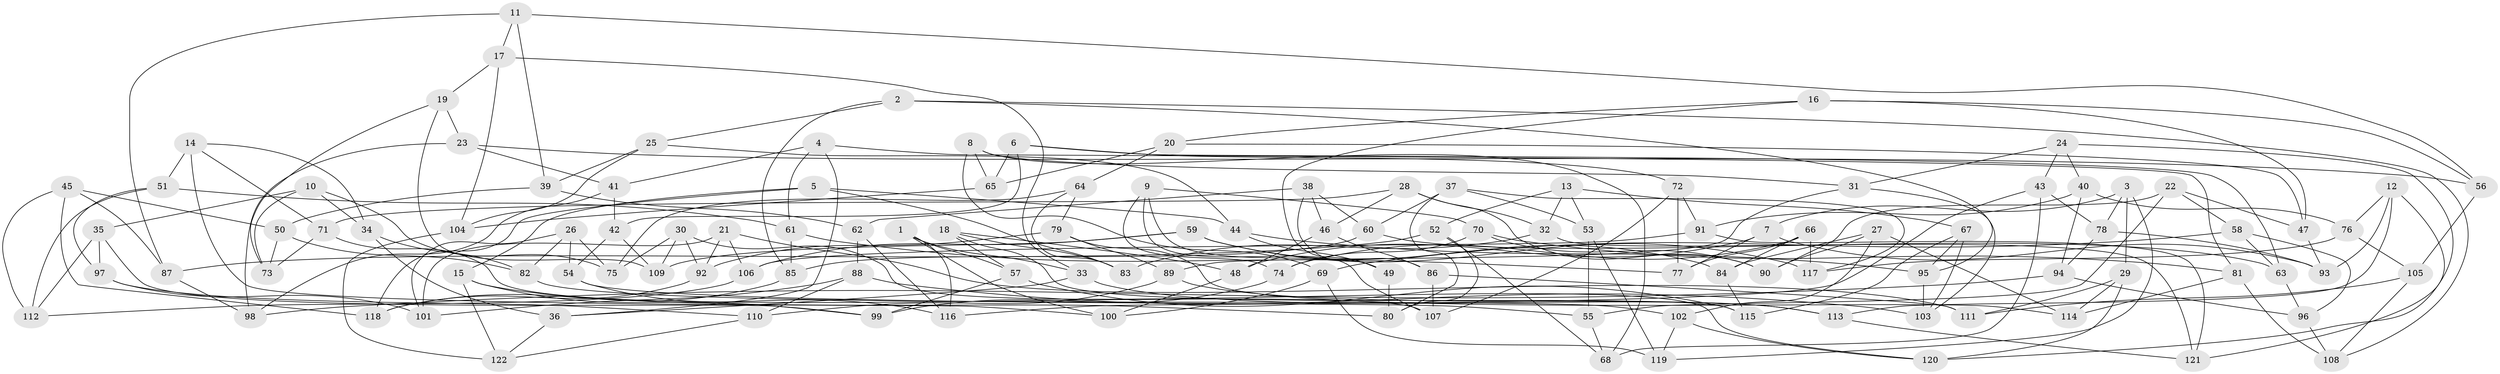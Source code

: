 // coarse degree distribution, {4: 0.5647058823529412, 5: 0.047058823529411764, 6: 0.38823529411764707}
// Generated by graph-tools (version 1.1) at 2025/52/02/27/25 19:52:34]
// undirected, 122 vertices, 244 edges
graph export_dot {
graph [start="1"]
  node [color=gray90,style=filled];
  1;
  2;
  3;
  4;
  5;
  6;
  7;
  8;
  9;
  10;
  11;
  12;
  13;
  14;
  15;
  16;
  17;
  18;
  19;
  20;
  21;
  22;
  23;
  24;
  25;
  26;
  27;
  28;
  29;
  30;
  31;
  32;
  33;
  34;
  35;
  36;
  37;
  38;
  39;
  40;
  41;
  42;
  43;
  44;
  45;
  46;
  47;
  48;
  49;
  50;
  51;
  52;
  53;
  54;
  55;
  56;
  57;
  58;
  59;
  60;
  61;
  62;
  63;
  64;
  65;
  66;
  67;
  68;
  69;
  70;
  71;
  72;
  73;
  74;
  75;
  76;
  77;
  78;
  79;
  80;
  81;
  82;
  83;
  84;
  85;
  86;
  87;
  88;
  89;
  90;
  91;
  92;
  93;
  94;
  95;
  96;
  97;
  98;
  99;
  100;
  101;
  102;
  103;
  104;
  105;
  106;
  107;
  108;
  109;
  110;
  111;
  112;
  113;
  114;
  115;
  116;
  117;
  118;
  119;
  120;
  121;
  122;
  1 -- 57;
  1 -- 116;
  1 -- 33;
  1 -- 100;
  2 -- 108;
  2 -- 85;
  2 -- 95;
  2 -- 25;
  3 -- 7;
  3 -- 78;
  3 -- 29;
  3 -- 119;
  4 -- 61;
  4 -- 36;
  4 -- 81;
  4 -- 41;
  5 -- 15;
  5 -- 118;
  5 -- 44;
  5 -- 83;
  6 -- 42;
  6 -- 63;
  6 -- 72;
  6 -- 65;
  7 -- 93;
  7 -- 48;
  7 -- 77;
  8 -- 31;
  8 -- 68;
  8 -- 65;
  8 -- 69;
  9 -- 107;
  9 -- 70;
  9 -- 49;
  9 -- 74;
  10 -- 35;
  10 -- 34;
  10 -- 75;
  10 -- 73;
  11 -- 17;
  11 -- 56;
  11 -- 87;
  11 -- 39;
  12 -- 121;
  12 -- 76;
  12 -- 93;
  12 -- 113;
  13 -- 52;
  13 -- 67;
  13 -- 32;
  13 -- 53;
  14 -- 71;
  14 -- 51;
  14 -- 100;
  14 -- 34;
  15 -- 122;
  15 -- 80;
  15 -- 99;
  16 -- 20;
  16 -- 49;
  16 -- 47;
  16 -- 56;
  17 -- 19;
  17 -- 104;
  17 -- 33;
  18 -- 48;
  18 -- 57;
  18 -- 83;
  18 -- 115;
  19 -- 73;
  19 -- 109;
  19 -- 23;
  20 -- 47;
  20 -- 64;
  20 -- 65;
  21 -- 111;
  21 -- 101;
  21 -- 106;
  21 -- 92;
  22 -- 55;
  22 -- 58;
  22 -- 47;
  22 -- 90;
  23 -- 41;
  23 -- 98;
  23 -- 56;
  24 -- 120;
  24 -- 43;
  24 -- 40;
  24 -- 31;
  25 -- 39;
  25 -- 104;
  25 -- 44;
  26 -- 75;
  26 -- 54;
  26 -- 82;
  26 -- 101;
  27 -- 114;
  27 -- 102;
  27 -- 90;
  27 -- 84;
  28 -- 32;
  28 -- 71;
  28 -- 90;
  28 -- 46;
  29 -- 120;
  29 -- 111;
  29 -- 114;
  30 -- 92;
  30 -- 75;
  30 -- 120;
  30 -- 109;
  31 -- 103;
  31 -- 89;
  32 -- 83;
  32 -- 121;
  33 -- 113;
  33 -- 36;
  34 -- 36;
  34 -- 82;
  35 -- 99;
  35 -- 112;
  35 -- 97;
  36 -- 122;
  37 -- 53;
  37 -- 117;
  37 -- 60;
  37 -- 80;
  38 -- 60;
  38 -- 46;
  38 -- 86;
  38 -- 62;
  39 -- 62;
  39 -- 50;
  40 -- 94;
  40 -- 76;
  40 -- 91;
  41 -- 42;
  41 -- 98;
  42 -- 109;
  42 -- 54;
  43 -- 116;
  43 -- 68;
  43 -- 78;
  44 -- 95;
  44 -- 49;
  45 -- 87;
  45 -- 50;
  45 -- 112;
  45 -- 118;
  46 -- 86;
  46 -- 48;
  47 -- 93;
  48 -- 100;
  49 -- 80;
  50 -- 73;
  50 -- 82;
  51 -- 97;
  51 -- 112;
  51 -- 61;
  52 -- 87;
  52 -- 80;
  52 -- 68;
  53 -- 119;
  53 -- 55;
  54 -- 116;
  54 -- 55;
  55 -- 68;
  56 -- 105;
  57 -- 99;
  57 -- 115;
  58 -- 63;
  58 -- 69;
  58 -- 96;
  59 -- 84;
  59 -- 106;
  59 -- 117;
  59 -- 109;
  60 -- 63;
  60 -- 85;
  61 -- 77;
  61 -- 85;
  62 -- 116;
  62 -- 88;
  63 -- 96;
  64 -- 79;
  64 -- 83;
  64 -- 75;
  65 -- 104;
  66 -- 84;
  66 -- 77;
  66 -- 74;
  66 -- 117;
  67 -- 103;
  67 -- 115;
  67 -- 95;
  69 -- 119;
  69 -- 100;
  70 -- 90;
  70 -- 81;
  70 -- 74;
  71 -- 73;
  71 -- 107;
  72 -- 91;
  72 -- 77;
  72 -- 107;
  74 -- 99;
  76 -- 117;
  76 -- 105;
  78 -- 93;
  78 -- 94;
  79 -- 89;
  79 -- 114;
  79 -- 92;
  81 -- 114;
  81 -- 108;
  82 -- 102;
  84 -- 115;
  85 -- 118;
  86 -- 107;
  86 -- 111;
  87 -- 98;
  88 -- 101;
  88 -- 110;
  88 -- 103;
  89 -- 113;
  89 -- 110;
  91 -- 121;
  91 -- 106;
  92 -- 118;
  94 -- 96;
  94 -- 98;
  95 -- 103;
  96 -- 108;
  97 -- 110;
  97 -- 101;
  102 -- 119;
  102 -- 120;
  104 -- 122;
  105 -- 111;
  105 -- 108;
  106 -- 112;
  110 -- 122;
  113 -- 121;
}
